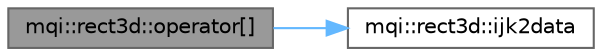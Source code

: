 digraph "mqi::rect3d::operator[]"
{
 // LATEX_PDF_SIZE
  bgcolor="transparent";
  edge [fontname=Helvetica,fontsize=10,labelfontname=Helvetica,labelfontsize=10];
  node [fontname=Helvetica,fontsize=10,shape=box,height=0.2,width=0.4];
  rankdir="LR";
  Node1 [id="Node000001",label="mqi::rect3d::operator[]",height=0.2,width=0.4,color="gray40", fillcolor="grey60", style="filled", fontcolor="black",tooltip="Accesses the data value at a specific grid index."];
  Node1 -> Node2 [id="edge1_Node000001_Node000002",color="steelblue1",style="solid",tooltip=" "];
  Node2 [id="Node000002",label="mqi::rect3d::ijk2data",height=0.2,width=0.4,color="grey40", fillcolor="white", style="filled",URL="$classmqi_1_1rect3d.html#ade833480aaed54a34bf6ad2546b25caf",tooltip="Converts a 3D grid index {i, j, k} to a 1D flat array index."];
}
